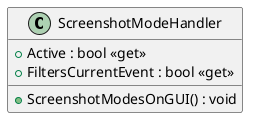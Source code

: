 @startuml
class ScreenshotModeHandler {
    + Active : bool <<get>>
    + FiltersCurrentEvent : bool <<get>>
    + ScreenshotModesOnGUI() : void
}
@enduml
